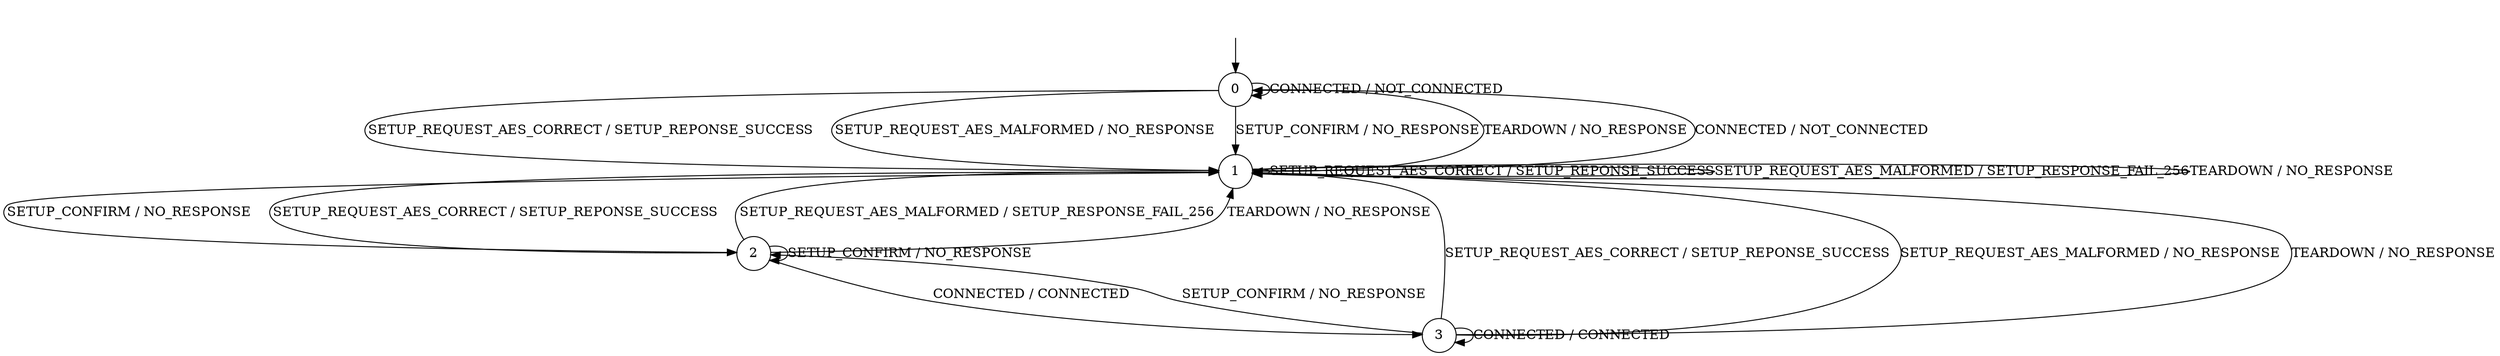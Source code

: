 digraph g {
__start0 [label="" shape="none"];

	s0 [shape="circle" label="0"];
	s1 [shape="circle" label="1"];
	s2 [shape="circle" label="2"];
	s3 [shape="circle" label="3"];
	s0 -> s1 [label="SETUP_REQUEST_AES_CORRECT / SETUP_REPONSE_SUCCESS"];
	s0 -> s1 [label="SETUP_REQUEST_AES_MALFORMED / NO_RESPONSE"];
	s0 -> s1 [label="SETUP_CONFIRM / NO_RESPONSE"];
	s0 -> s1 [label="TEARDOWN / NO_RESPONSE"];
	s0 -> s0 [label="CONNECTED / NOT_CONNECTED"];
	s1 -> s1 [label="SETUP_REQUEST_AES_CORRECT / SETUP_REPONSE_SUCCESS"];
	s1 -> s1 [label="SETUP_REQUEST_AES_MALFORMED / SETUP_RESPONSE_FAIL_256"];
	s1 -> s2 [label="SETUP_CONFIRM / NO_RESPONSE"];
	s1 -> s1 [label="TEARDOWN / NO_RESPONSE"];
	s1 -> s0 [label="CONNECTED / NOT_CONNECTED"];
	s2 -> s1 [label="SETUP_REQUEST_AES_CORRECT / SETUP_REPONSE_SUCCESS"];
	s2 -> s1 [label="SETUP_REQUEST_AES_MALFORMED / SETUP_RESPONSE_FAIL_256"];
	s2 -> s2 [label="SETUP_CONFIRM / NO_RESPONSE"];
	s2 -> s1 [label="TEARDOWN / NO_RESPONSE"];
	s2 -> s3 [label="CONNECTED / CONNECTED"];
	s3 -> s1 [label="SETUP_REQUEST_AES_CORRECT / SETUP_REPONSE_SUCCESS"];
	s3 -> s1 [label="SETUP_REQUEST_AES_MALFORMED / NO_RESPONSE"];
	s3 -> s2 [label="SETUP_CONFIRM / NO_RESPONSE"];
	s3 -> s1 [label="TEARDOWN / NO_RESPONSE"];
	s3 -> s3 [label="CONNECTED / CONNECTED"];

__start0 -> s0;
}
